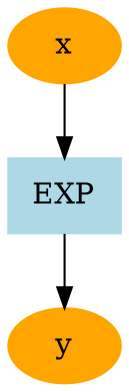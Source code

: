 digraph g{
1[label="x", color=orange, style=filled]
2[label="y", color=orange, style=filled]
3[label="EXP", color=lightblue, style=filled, shape=box]
1 -> 3
3 -> 2
}